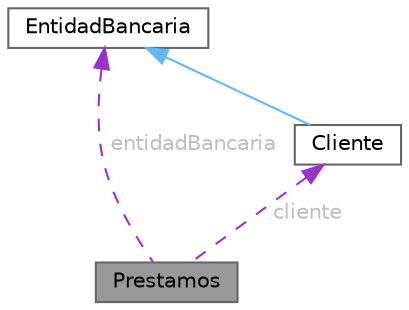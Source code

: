 digraph "Prestamos"
{
 // LATEX_PDF_SIZE
  bgcolor="transparent";
  edge [fontname=Helvetica,fontsize=10,labelfontname=Helvetica,labelfontsize=10];
  node [fontname=Helvetica,fontsize=10,shape=box,height=0.2,width=0.4];
  Node1 [id="Node000001",label="Prestamos",height=0.2,width=0.4,color="gray40", fillcolor="grey60", style="filled", fontcolor="black",tooltip="Clase que realiza las operaciones de prestamos."];
  Node2 -> Node1 [id="edge1_Node000001_Node000002",dir="back",color="darkorchid3",style="dashed",tooltip=" ",label=" cliente",fontcolor="grey" ];
  Node2 [id="Node000002",label="Cliente",height=0.2,width=0.4,color="gray40", fillcolor="white", style="filled",URL="$class_cliente.html",tooltip="es un cliente de una entidad bancaria."];
  Node3 -> Node2 [id="edge2_Node000002_Node000003",dir="back",color="steelblue1",style="solid",tooltip=" "];
  Node3 [id="Node000003",label="EntidadBancaria",height=0.2,width=0.4,color="gray40", fillcolor="white", style="filled",URL="$class_entidad_bancaria.html",tooltip="Clase padre del sistema bancario."];
  Node3 -> Node1 [id="edge3_Node000001_Node000003",dir="back",color="darkorchid3",style="dashed",tooltip=" ",label=" entidadBancaria",fontcolor="grey" ];
}
